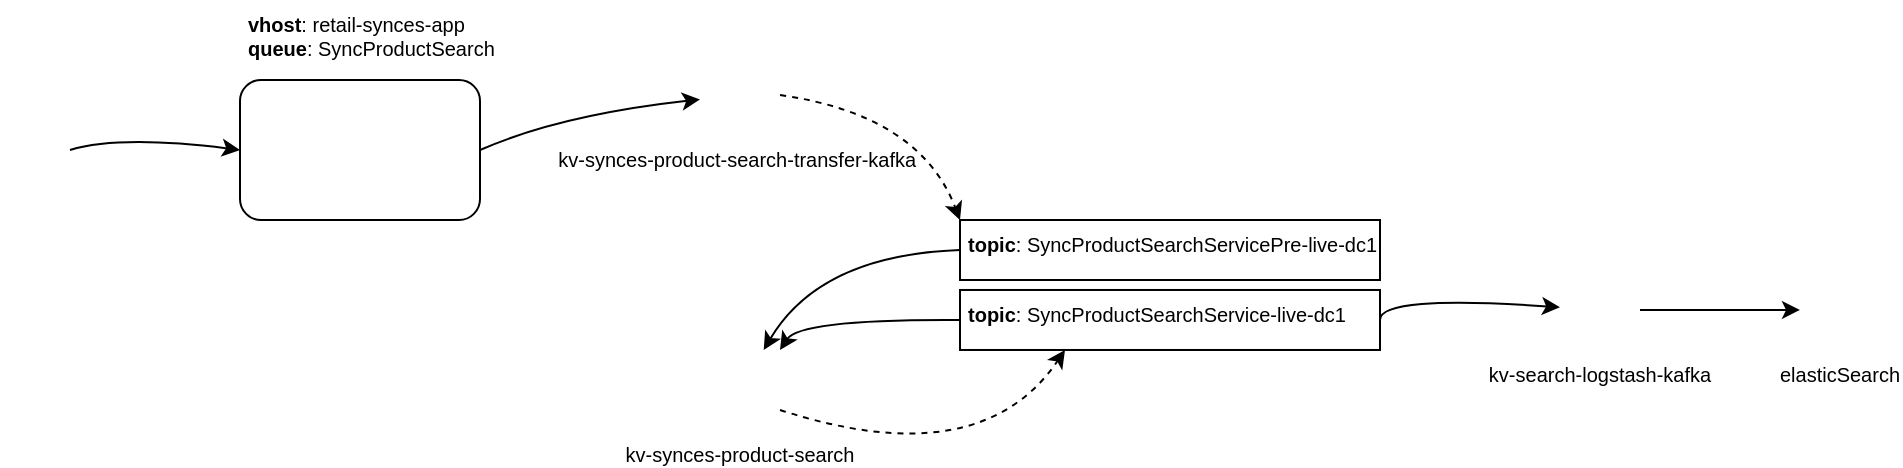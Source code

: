 <mxfile version="27.1.6">
  <diagram name="Page-1" id="rusU8i9yw-daWQ4WOf54">
    <mxGraphModel dx="1366" dy="710" grid="1" gridSize="10" guides="1" tooltips="1" connect="1" arrows="1" fold="1" page="1" pageScale="1" pageWidth="1169" pageHeight="827" math="0" shadow="0">
      <root>
        <mxCell id="0" />
        <mxCell id="1" parent="0" />
        <mxCell id="Dhi8sy_UzFX0rJJhaV-Q-27" value="" style="rounded=1;whiteSpace=wrap;html=1;fillColor=none;" vertex="1" parent="1">
          <mxGeometry x="190" y="50" width="120" height="70" as="geometry" />
        </mxCell>
        <mxCell id="Dhi8sy_UzFX0rJJhaV-Q-1" value="" style="shape=image;verticalLabelPosition=bottom;labelBackgroundColor=default;verticalAlign=top;aspect=fixed;imageAspect=0;image=https://images.icon-icons.com/2699/PNG/512/rabbitmq_logo_icon_170812.png;clipPath=inset(16.67% 1.33% 28.67% 1.67%);" vertex="1" parent="1">
          <mxGeometry x="198.39" y="67.49" width="103.23" height="29.09" as="geometry" />
        </mxCell>
        <mxCell id="Dhi8sy_UzFX0rJJhaV-Q-2" value="" style="shape=image;verticalLabelPosition=bottom;labelBackgroundColor=default;verticalAlign=top;aspect=fixed;imageAspect=0;image=https://cdn-icons-png.flaticon.com/512/5044/5044729.png;" vertex="1" parent="1">
          <mxGeometry x="70" y="67.49" width="35" height="35" as="geometry" />
        </mxCell>
        <mxCell id="Dhi8sy_UzFX0rJJhaV-Q-5" value="&lt;b&gt;vhost&lt;/b&gt;:&amp;nbsp;&lt;span style=&quot;background-color: transparent;&quot;&gt;retail-synces-app&lt;/span&gt;&lt;span style=&quot;background-color: transparent; white-space: pre;&quot;&gt;&#x9;&lt;/span&gt;&lt;div&gt;&lt;b&gt;queue&lt;/b&gt;: SyncProductSearch&lt;/div&gt;" style="text;html=1;align=left;verticalAlign=top;whiteSpace=wrap;rounded=0;spacingLeft=2;fontSize=10;" vertex="1" parent="1">
          <mxGeometry x="190" y="10" width="130" height="40" as="geometry" />
        </mxCell>
        <mxCell id="Dhi8sy_UzFX0rJJhaV-Q-6" value="kv-synces-product-search-transfer-kafka " style="shape=image;verticalLabelPosition=bottom;labelBackgroundColor=default;verticalAlign=top;aspect=fixed;imageAspect=0;image=https://cdn-icons-png.freepik.com/512/6387/6387426.png;fontSize=10;" vertex="1" parent="1">
          <mxGeometry x="420" y="37.5" width="40" height="40" as="geometry" />
        </mxCell>
        <mxCell id="Dhi8sy_UzFX0rJJhaV-Q-14" value="&lt;b&gt;topic&lt;/b&gt;:&amp;nbsp;SyncProductSearchService-live-dc1" style="text;html=1;align=left;verticalAlign=top;whiteSpace=wrap;rounded=0;spacingLeft=2;rotation=0;fontSize=10;strokeColor=default;" vertex="1" parent="1">
          <mxGeometry x="550" y="154.99" width="210" height="30" as="geometry" />
        </mxCell>
        <mxCell id="Dhi8sy_UzFX0rJJhaV-Q-21" style="edgeStyle=orthogonalEdgeStyle;rounded=0;orthogonalLoop=1;jettySize=auto;html=1;" edge="1" parent="1" source="Dhi8sy_UzFX0rJJhaV-Q-18" target="Dhi8sy_UzFX0rJJhaV-Q-20">
          <mxGeometry relative="1" as="geometry" />
        </mxCell>
        <mxCell id="Dhi8sy_UzFX0rJJhaV-Q-18" value="kv-search-logstash-kafka" style="shape=image;verticalLabelPosition=bottom;labelBackgroundColor=default;verticalAlign=top;aspect=fixed;imageAspect=0;image=https://cdn-icons-png.freepik.com/512/6387/6387426.png;fontSize=10;" vertex="1" parent="1">
          <mxGeometry x="850" y="144.99" width="40" height="40" as="geometry" />
        </mxCell>
        <mxCell id="Dhi8sy_UzFX0rJJhaV-Q-20" value="elasticSearch" style="shape=image;verticalLabelPosition=bottom;labelBackgroundColor=default;verticalAlign=top;aspect=fixed;imageAspect=0;image=https://cdn.worldvectorlogo.com/logos/elasticsearch.svg;container=0;fontStyle=0;fontSize=10;" vertex="1" parent="1">
          <mxGeometry x="970" y="144.99" width="40" height="40" as="geometry" />
        </mxCell>
        <mxCell id="Dhi8sy_UzFX0rJJhaV-Q-28" value="" style="curved=1;endArrow=classic;html=1;rounded=0;entryX=0;entryY=0.5;entryDx=0;entryDy=0;exitX=1;exitY=0.5;exitDx=0;exitDy=0;" edge="1" parent="1" source="Dhi8sy_UzFX0rJJhaV-Q-2" target="Dhi8sy_UzFX0rJJhaV-Q-27">
          <mxGeometry width="50" height="50" relative="1" as="geometry">
            <mxPoint x="130" y="127.49" as="sourcePoint" />
            <mxPoint x="180" y="77.49" as="targetPoint" />
            <Array as="points">
              <mxPoint x="130" y="77.49" />
            </Array>
          </mxGeometry>
        </mxCell>
        <mxCell id="Dhi8sy_UzFX0rJJhaV-Q-35" value="kv-synces-product-search" style="shape=image;verticalLabelPosition=bottom;labelBackgroundColor=default;verticalAlign=top;aspect=fixed;imageAspect=0;image=https://cdn-icons-png.freepik.com/512/6387/6387426.png;fontSize=10;" vertex="1" parent="1">
          <mxGeometry x="420" y="184.99" width="40" height="40" as="geometry" />
        </mxCell>
        <mxCell id="Dhi8sy_UzFX0rJJhaV-Q-40" value="" style="curved=1;endArrow=classic;html=1;rounded=0;exitX=1;exitY=0.5;exitDx=0;exitDy=0;" edge="1" parent="1" source="Dhi8sy_UzFX0rJJhaV-Q-27" target="Dhi8sy_UzFX0rJJhaV-Q-6">
          <mxGeometry width="50" height="50" relative="1" as="geometry">
            <mxPoint x="340" y="207.5" as="sourcePoint" />
            <mxPoint x="390" y="157.5" as="targetPoint" />
            <Array as="points">
              <mxPoint x="350" y="67.5" />
            </Array>
          </mxGeometry>
        </mxCell>
        <mxCell id="Dhi8sy_UzFX0rJJhaV-Q-34" value="&lt;b&gt;topic&lt;/b&gt;:&amp;nbsp;SyncProductSearchServicePre-live-dc1" style="text;html=1;align=left;verticalAlign=top;whiteSpace=wrap;rounded=0;spacingLeft=2;rotation=0;fontSize=10;strokeColor=default;" vertex="1" parent="1">
          <mxGeometry x="550" y="120" width="210" height="30" as="geometry" />
        </mxCell>
        <mxCell id="Dhi8sy_UzFX0rJJhaV-Q-11" value="" style="shape=image;verticalLabelPosition=bottom;labelBackgroundColor=default;verticalAlign=top;aspect=fixed;imageAspect=0;image=https://images.icon-icons.com/2699/PNG/512/apache_kafka_vertical_logo_icon_169585.png;container=0;" vertex="1" parent="1">
          <mxGeometry x="630" y="74.09" width="43.92" height="45.91" as="geometry" />
        </mxCell>
        <mxCell id="Dhi8sy_UzFX0rJJhaV-Q-45" value="" style="curved=1;endArrow=classic;html=1;rounded=0;entryX=0;entryY=0;entryDx=0;entryDy=0;exitX=1;exitY=0.5;exitDx=0;exitDy=0;dashed=1;" edge="1" parent="1" source="Dhi8sy_UzFX0rJJhaV-Q-6" target="Dhi8sy_UzFX0rJJhaV-Q-34">
          <mxGeometry width="50" height="50" relative="1" as="geometry">
            <mxPoint x="410" y="87.5" as="sourcePoint" />
            <mxPoint x="460" y="37.5" as="targetPoint" />
            <Array as="points">
              <mxPoint x="530" y="67.5" />
            </Array>
          </mxGeometry>
        </mxCell>
        <mxCell id="Dhi8sy_UzFX0rJJhaV-Q-49" value="" style="curved=1;endArrow=none;html=1;rounded=0;entryX=0;entryY=0.5;entryDx=0;entryDy=0;startArrow=classic;startFill=1;" edge="1" parent="1" source="Dhi8sy_UzFX0rJJhaV-Q-35" target="Dhi8sy_UzFX0rJJhaV-Q-34">
          <mxGeometry width="50" height="50" relative="1" as="geometry">
            <mxPoint x="480" y="187.5" as="sourcePoint" />
            <mxPoint x="530" y="137.5" as="targetPoint" />
            <Array as="points">
              <mxPoint x="480" y="137.5" />
            </Array>
          </mxGeometry>
        </mxCell>
        <mxCell id="Dhi8sy_UzFX0rJJhaV-Q-51" value="" style="curved=1;endArrow=classic;html=1;rounded=0;entryX=0.25;entryY=1;entryDx=0;entryDy=0;exitX=1;exitY=0.75;exitDx=0;exitDy=0;dashed=1;" edge="1" parent="1" source="Dhi8sy_UzFX0rJJhaV-Q-35" target="Dhi8sy_UzFX0rJJhaV-Q-14">
          <mxGeometry width="50" height="50" relative="1" as="geometry">
            <mxPoint x="560" y="367.5" as="sourcePoint" />
            <mxPoint x="610" y="317.5" as="targetPoint" />
            <Array as="points">
              <mxPoint x="560" y="247.5" />
            </Array>
          </mxGeometry>
        </mxCell>
        <mxCell id="Dhi8sy_UzFX0rJJhaV-Q-52" value="" style="curved=1;endArrow=none;html=1;rounded=0;entryX=0;entryY=0.5;entryDx=0;entryDy=0;exitX=1;exitY=0;exitDx=0;exitDy=0;startArrow=classic;startFill=1;" edge="1" parent="1" source="Dhi8sy_UzFX0rJJhaV-Q-35" target="Dhi8sy_UzFX0rJJhaV-Q-14">
          <mxGeometry width="50" height="50" relative="1" as="geometry">
            <mxPoint x="440" y="216.5" as="sourcePoint" />
            <mxPoint x="540" y="167.5" as="targetPoint" />
            <Array as="points">
              <mxPoint x="470" y="169.5" />
            </Array>
          </mxGeometry>
        </mxCell>
        <mxCell id="Dhi8sy_UzFX0rJJhaV-Q-54" value="" style="curved=1;endArrow=classic;html=1;rounded=0;exitX=1;exitY=0.5;exitDx=0;exitDy=0;" edge="1" parent="1" source="Dhi8sy_UzFX0rJJhaV-Q-14" target="Dhi8sy_UzFX0rJJhaV-Q-18">
          <mxGeometry width="50" height="50" relative="1" as="geometry">
            <mxPoint x="760" y="207.5" as="sourcePoint" />
            <mxPoint x="810" y="157.5" as="targetPoint" />
            <Array as="points">
              <mxPoint x="760" y="157.5" />
            </Array>
          </mxGeometry>
        </mxCell>
      </root>
    </mxGraphModel>
  </diagram>
</mxfile>
